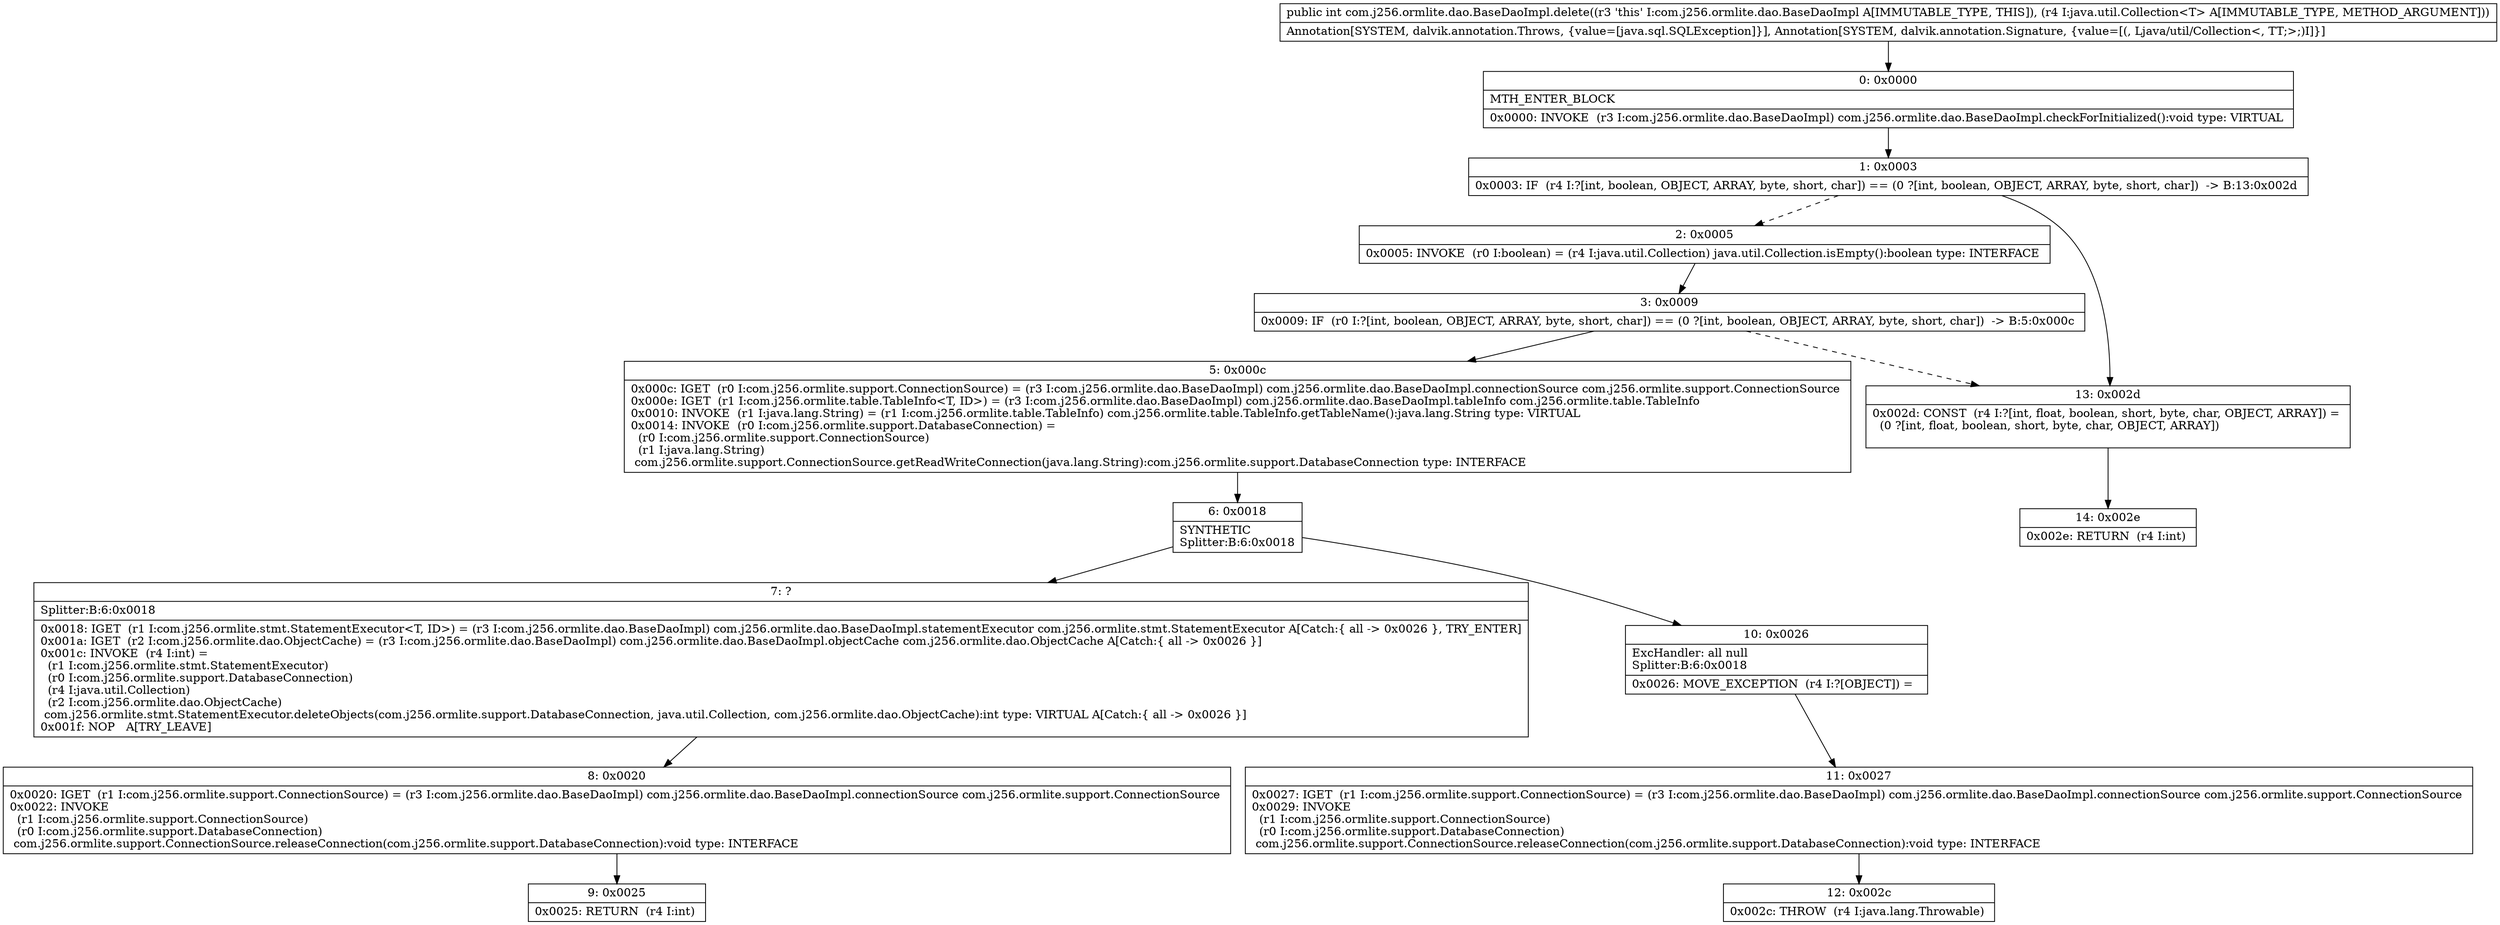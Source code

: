 digraph "CFG forcom.j256.ormlite.dao.BaseDaoImpl.delete(Ljava\/util\/Collection;)I" {
Node_0 [shape=record,label="{0\:\ 0x0000|MTH_ENTER_BLOCK\l|0x0000: INVOKE  (r3 I:com.j256.ormlite.dao.BaseDaoImpl) com.j256.ormlite.dao.BaseDaoImpl.checkForInitialized():void type: VIRTUAL \l}"];
Node_1 [shape=record,label="{1\:\ 0x0003|0x0003: IF  (r4 I:?[int, boolean, OBJECT, ARRAY, byte, short, char]) == (0 ?[int, boolean, OBJECT, ARRAY, byte, short, char])  \-\> B:13:0x002d \l}"];
Node_2 [shape=record,label="{2\:\ 0x0005|0x0005: INVOKE  (r0 I:boolean) = (r4 I:java.util.Collection) java.util.Collection.isEmpty():boolean type: INTERFACE \l}"];
Node_3 [shape=record,label="{3\:\ 0x0009|0x0009: IF  (r0 I:?[int, boolean, OBJECT, ARRAY, byte, short, char]) == (0 ?[int, boolean, OBJECT, ARRAY, byte, short, char])  \-\> B:5:0x000c \l}"];
Node_5 [shape=record,label="{5\:\ 0x000c|0x000c: IGET  (r0 I:com.j256.ormlite.support.ConnectionSource) = (r3 I:com.j256.ormlite.dao.BaseDaoImpl) com.j256.ormlite.dao.BaseDaoImpl.connectionSource com.j256.ormlite.support.ConnectionSource \l0x000e: IGET  (r1 I:com.j256.ormlite.table.TableInfo\<T, ID\>) = (r3 I:com.j256.ormlite.dao.BaseDaoImpl) com.j256.ormlite.dao.BaseDaoImpl.tableInfo com.j256.ormlite.table.TableInfo \l0x0010: INVOKE  (r1 I:java.lang.String) = (r1 I:com.j256.ormlite.table.TableInfo) com.j256.ormlite.table.TableInfo.getTableName():java.lang.String type: VIRTUAL \l0x0014: INVOKE  (r0 I:com.j256.ormlite.support.DatabaseConnection) = \l  (r0 I:com.j256.ormlite.support.ConnectionSource)\l  (r1 I:java.lang.String)\l com.j256.ormlite.support.ConnectionSource.getReadWriteConnection(java.lang.String):com.j256.ormlite.support.DatabaseConnection type: INTERFACE \l}"];
Node_6 [shape=record,label="{6\:\ 0x0018|SYNTHETIC\lSplitter:B:6:0x0018\l}"];
Node_7 [shape=record,label="{7\:\ ?|Splitter:B:6:0x0018\l|0x0018: IGET  (r1 I:com.j256.ormlite.stmt.StatementExecutor\<T, ID\>) = (r3 I:com.j256.ormlite.dao.BaseDaoImpl) com.j256.ormlite.dao.BaseDaoImpl.statementExecutor com.j256.ormlite.stmt.StatementExecutor A[Catch:\{ all \-\> 0x0026 \}, TRY_ENTER]\l0x001a: IGET  (r2 I:com.j256.ormlite.dao.ObjectCache) = (r3 I:com.j256.ormlite.dao.BaseDaoImpl) com.j256.ormlite.dao.BaseDaoImpl.objectCache com.j256.ormlite.dao.ObjectCache A[Catch:\{ all \-\> 0x0026 \}]\l0x001c: INVOKE  (r4 I:int) = \l  (r1 I:com.j256.ormlite.stmt.StatementExecutor)\l  (r0 I:com.j256.ormlite.support.DatabaseConnection)\l  (r4 I:java.util.Collection)\l  (r2 I:com.j256.ormlite.dao.ObjectCache)\l com.j256.ormlite.stmt.StatementExecutor.deleteObjects(com.j256.ormlite.support.DatabaseConnection, java.util.Collection, com.j256.ormlite.dao.ObjectCache):int type: VIRTUAL A[Catch:\{ all \-\> 0x0026 \}]\l0x001f: NOP   A[TRY_LEAVE]\l}"];
Node_8 [shape=record,label="{8\:\ 0x0020|0x0020: IGET  (r1 I:com.j256.ormlite.support.ConnectionSource) = (r3 I:com.j256.ormlite.dao.BaseDaoImpl) com.j256.ormlite.dao.BaseDaoImpl.connectionSource com.j256.ormlite.support.ConnectionSource \l0x0022: INVOKE  \l  (r1 I:com.j256.ormlite.support.ConnectionSource)\l  (r0 I:com.j256.ormlite.support.DatabaseConnection)\l com.j256.ormlite.support.ConnectionSource.releaseConnection(com.j256.ormlite.support.DatabaseConnection):void type: INTERFACE \l}"];
Node_9 [shape=record,label="{9\:\ 0x0025|0x0025: RETURN  (r4 I:int) \l}"];
Node_10 [shape=record,label="{10\:\ 0x0026|ExcHandler: all null\lSplitter:B:6:0x0018\l|0x0026: MOVE_EXCEPTION  (r4 I:?[OBJECT]) =  \l}"];
Node_11 [shape=record,label="{11\:\ 0x0027|0x0027: IGET  (r1 I:com.j256.ormlite.support.ConnectionSource) = (r3 I:com.j256.ormlite.dao.BaseDaoImpl) com.j256.ormlite.dao.BaseDaoImpl.connectionSource com.j256.ormlite.support.ConnectionSource \l0x0029: INVOKE  \l  (r1 I:com.j256.ormlite.support.ConnectionSource)\l  (r0 I:com.j256.ormlite.support.DatabaseConnection)\l com.j256.ormlite.support.ConnectionSource.releaseConnection(com.j256.ormlite.support.DatabaseConnection):void type: INTERFACE \l}"];
Node_12 [shape=record,label="{12\:\ 0x002c|0x002c: THROW  (r4 I:java.lang.Throwable) \l}"];
Node_13 [shape=record,label="{13\:\ 0x002d|0x002d: CONST  (r4 I:?[int, float, boolean, short, byte, char, OBJECT, ARRAY]) = \l  (0 ?[int, float, boolean, short, byte, char, OBJECT, ARRAY])\l \l}"];
Node_14 [shape=record,label="{14\:\ 0x002e|0x002e: RETURN  (r4 I:int) \l}"];
MethodNode[shape=record,label="{public int com.j256.ormlite.dao.BaseDaoImpl.delete((r3 'this' I:com.j256.ormlite.dao.BaseDaoImpl A[IMMUTABLE_TYPE, THIS]), (r4 I:java.util.Collection\<T\> A[IMMUTABLE_TYPE, METHOD_ARGUMENT]))  | Annotation[SYSTEM, dalvik.annotation.Throws, \{value=[java.sql.SQLException]\}], Annotation[SYSTEM, dalvik.annotation.Signature, \{value=[(, Ljava\/util\/Collection\<, TT;\>;)I]\}]\l}"];
MethodNode -> Node_0;
Node_0 -> Node_1;
Node_1 -> Node_2[style=dashed];
Node_1 -> Node_13;
Node_2 -> Node_3;
Node_3 -> Node_5;
Node_3 -> Node_13[style=dashed];
Node_5 -> Node_6;
Node_6 -> Node_7;
Node_6 -> Node_10;
Node_7 -> Node_8;
Node_8 -> Node_9;
Node_10 -> Node_11;
Node_11 -> Node_12;
Node_13 -> Node_14;
}

